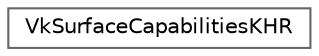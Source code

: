digraph "类继承关系图"
{
 // LATEX_PDF_SIZE
  bgcolor="transparent";
  edge [fontname=Helvetica,fontsize=10,labelfontname=Helvetica,labelfontsize=10];
  node [fontname=Helvetica,fontsize=10,shape=box,height=0.2,width=0.4];
  rankdir="LR";
  Node0 [id="Node000000",label="VkSurfaceCapabilitiesKHR",height=0.2,width=0.4,color="grey40", fillcolor="white", style="filled",URL="$struct_vk_surface_capabilities_k_h_r.html",tooltip=" "];
}
